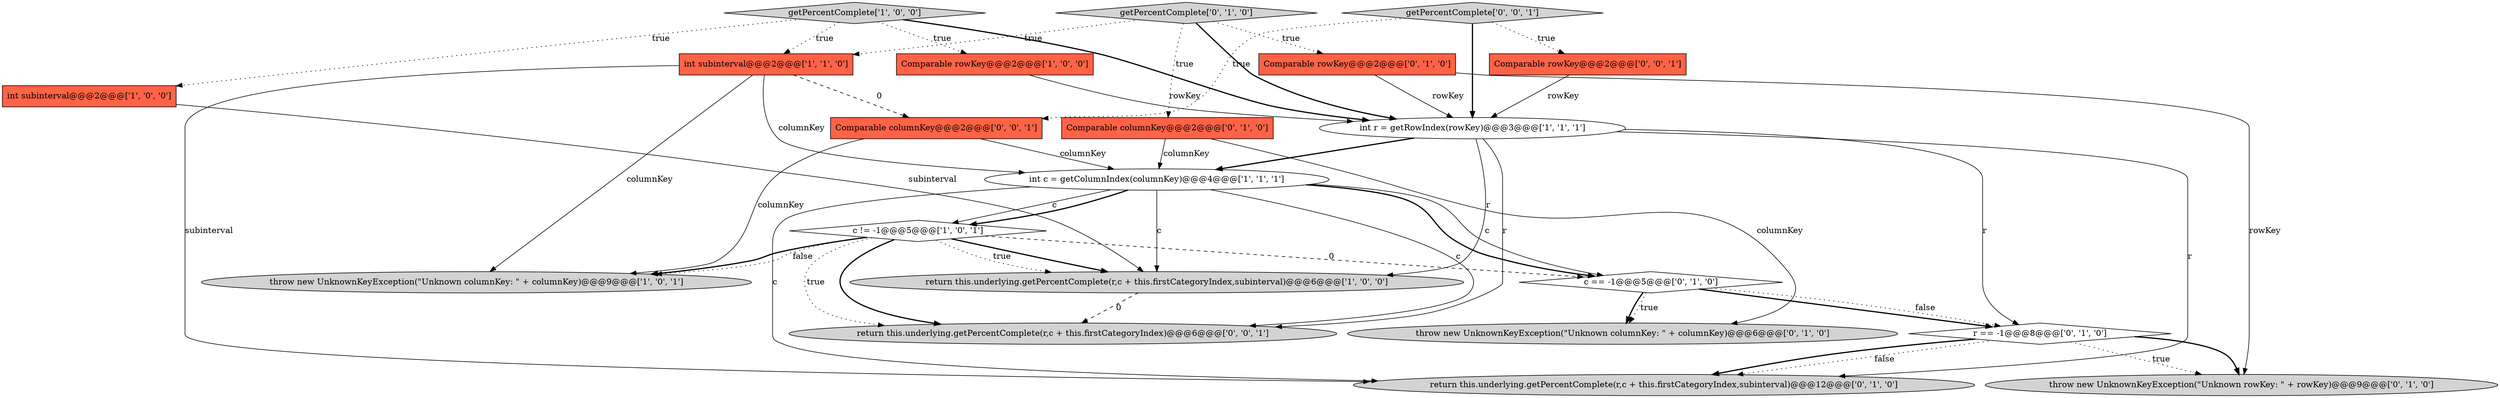digraph {
18 [style = filled, label = "getPercentComplete['0', '0', '1']", fillcolor = lightgray, shape = diamond image = "AAA0AAABBB3BBB"];
0 [style = filled, label = "return this.underlying.getPercentComplete(r,c + this.firstCategoryIndex,subinterval)@@@6@@@['1', '0', '0']", fillcolor = lightgray, shape = ellipse image = "AAA0AAABBB1BBB"];
11 [style = filled, label = "c == -1@@@5@@@['0', '1', '0']", fillcolor = white, shape = diamond image = "AAA1AAABBB2BBB"];
8 [style = filled, label = "c != -1@@@5@@@['1', '0', '1']", fillcolor = white, shape = diamond image = "AAA0AAABBB1BBB"];
3 [style = filled, label = "getPercentComplete['1', '0', '0']", fillcolor = lightgray, shape = diamond image = "AAA0AAABBB1BBB"];
5 [style = filled, label = "int subinterval@@@2@@@['1', '1', '0']", fillcolor = tomato, shape = box image = "AAA0AAABBB1BBB"];
7 [style = filled, label = "int r = getRowIndex(rowKey)@@@3@@@['1', '1', '1']", fillcolor = white, shape = ellipse image = "AAA0AAABBB1BBB"];
10 [style = filled, label = "Comparable columnKey@@@2@@@['0', '1', '0']", fillcolor = tomato, shape = box image = "AAA0AAABBB2BBB"];
19 [style = filled, label = "Comparable columnKey@@@2@@@['0', '0', '1']", fillcolor = tomato, shape = box image = "AAA0AAABBB3BBB"];
14 [style = filled, label = "throw new UnknownKeyException(\"Unknown rowKey: \" + rowKey)@@@9@@@['0', '1', '0']", fillcolor = lightgray, shape = ellipse image = "AAA1AAABBB2BBB"];
9 [style = filled, label = "Comparable rowKey@@@2@@@['0', '1', '0']", fillcolor = tomato, shape = box image = "AAA0AAABBB2BBB"];
2 [style = filled, label = "int subinterval@@@2@@@['1', '0', '0']", fillcolor = tomato, shape = box image = "AAA0AAABBB1BBB"];
4 [style = filled, label = "Comparable rowKey@@@2@@@['1', '0', '0']", fillcolor = tomato, shape = box image = "AAA0AAABBB1BBB"];
12 [style = filled, label = "getPercentComplete['0', '1', '0']", fillcolor = lightgray, shape = diamond image = "AAA0AAABBB2BBB"];
15 [style = filled, label = "throw new UnknownKeyException(\"Unknown columnKey: \" + columnKey)@@@6@@@['0', '1', '0']", fillcolor = lightgray, shape = ellipse image = "AAA0AAABBB2BBB"];
20 [style = filled, label = "return this.underlying.getPercentComplete(r,c + this.firstCategoryIndex)@@@6@@@['0', '0', '1']", fillcolor = lightgray, shape = ellipse image = "AAA0AAABBB3BBB"];
16 [style = filled, label = "return this.underlying.getPercentComplete(r,c + this.firstCategoryIndex,subinterval)@@@12@@@['0', '1', '0']", fillcolor = lightgray, shape = ellipse image = "AAA0AAABBB2BBB"];
13 [style = filled, label = "r == -1@@@8@@@['0', '1', '0']", fillcolor = white, shape = diamond image = "AAA1AAABBB2BBB"];
1 [style = filled, label = "int c = getColumnIndex(columnKey)@@@4@@@['1', '1', '1']", fillcolor = white, shape = ellipse image = "AAA0AAABBB1BBB"];
6 [style = filled, label = "throw new UnknownKeyException(\"Unknown columnKey: \" + columnKey)@@@9@@@['1', '0', '1']", fillcolor = lightgray, shape = ellipse image = "AAA0AAABBB1BBB"];
17 [style = filled, label = "Comparable rowKey@@@2@@@['0', '0', '1']", fillcolor = tomato, shape = box image = "AAA0AAABBB3BBB"];
1->20 [style = solid, label="c"];
12->10 [style = dotted, label="true"];
2->0 [style = solid, label="subinterval"];
5->6 [style = solid, label="columnKey"];
7->16 [style = solid, label="r"];
12->7 [style = bold, label=""];
1->11 [style = solid, label="c"];
8->11 [style = dashed, label="0"];
17->7 [style = solid, label="rowKey"];
8->0 [style = bold, label=""];
1->8 [style = solid, label="c"];
4->7 [style = solid, label="rowKey"];
5->1 [style = solid, label="columnKey"];
10->1 [style = solid, label="columnKey"];
1->8 [style = bold, label=""];
7->13 [style = solid, label="r"];
7->0 [style = solid, label="r"];
11->15 [style = bold, label=""];
8->6 [style = bold, label=""];
5->19 [style = dashed, label="0"];
8->20 [style = dotted, label="true"];
13->16 [style = dotted, label="false"];
3->7 [style = bold, label=""];
0->20 [style = dashed, label="0"];
19->1 [style = solid, label="columnKey"];
12->5 [style = dotted, label="true"];
1->11 [style = bold, label=""];
1->16 [style = solid, label="c"];
7->20 [style = solid, label="r"];
9->7 [style = solid, label="rowKey"];
18->17 [style = dotted, label="true"];
19->6 [style = solid, label="columnKey"];
12->9 [style = dotted, label="true"];
3->4 [style = dotted, label="true"];
13->16 [style = bold, label=""];
3->2 [style = dotted, label="true"];
11->13 [style = bold, label=""];
8->6 [style = dotted, label="false"];
18->19 [style = dotted, label="true"];
11->15 [style = dotted, label="true"];
5->16 [style = solid, label="subinterval"];
9->14 [style = solid, label="rowKey"];
7->1 [style = bold, label=""];
11->13 [style = dotted, label="false"];
1->0 [style = solid, label="c"];
13->14 [style = bold, label=""];
3->5 [style = dotted, label="true"];
13->14 [style = dotted, label="true"];
10->15 [style = solid, label="columnKey"];
8->20 [style = bold, label=""];
8->0 [style = dotted, label="true"];
18->7 [style = bold, label=""];
}
